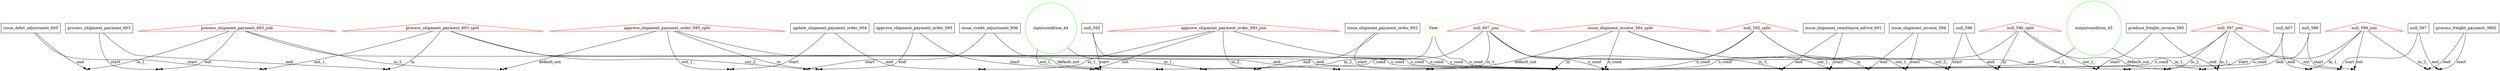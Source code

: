 digraph {
//PAYMENT 
	null_592[shape=box];
	null_592->_inputcondition_44_null_592[label=start];
	null_592->_null_592_null_592_split[label=end];
	approve_shipment_payment_order_593_join[shape=triangle, color=red];
	approve_shipment_payment_order_593_join->_update_shipment_payment_order_604_approve_shipment_payment_order_593_join[label=in_1_];
	approve_shipment_payment_order_593_join->_issue_shipment_payment_order_602_approve_shipment_payment_order_593_join[label=in_2_];
	approve_shipment_payment_order_593_join->_approve_shipment_payment_order_593_approve_shipment_payment_order_593_join[label=out];
	approve_shipment_payment_order_593_join->_null_592_split_Ynet_null_596_split_null_597_join_null_599_join_outputcondition_45_issue_shipment_invoice_594_split_null_607_join_approve_shipment_payment_order_593_join_approve_shipment_payment_order_593_split_process_shipment_payment_603_join_process_shipment_payment_603_split[label=o_cond];
	null_607_join[shape=triangle, color=red];
	null_607_join->_issue_credit_adjustment_606_null_607_join[label=in_1_];
	null_607_join->_process_shipment_payment_603_split_null_607_join[label=in_2_];
	null_607_join->_issue_shipment_remittance_advice_601_null_607_join[label=in_3_];
	null_607_join->_null_607_null_607_join[label=out];
	null_607_join->_null_592_split_Ynet_null_596_split_null_597_join_null_599_join_outputcondition_45_issue_shipment_invoice_594_split_null_607_join_approve_shipment_payment_order_593_join_approve_shipment_payment_order_593_split_process_shipment_payment_603_join_process_shipment_payment_603_split[label=o_cond];
	produce_freight_invoice_595[shape=box];
	produce_freight_invoice_595->_null_596_split_produce_freight_invoice_595[label=start];
	produce_freight_invoice_595->_produce_freight_invoice_595_null_597_join[label=end];
	null_599[shape=box];
	null_599->_null_599_null_599_join[label=start];
	null_599->_null_599_outputcondition_45[label=end];
	null_597[shape=box];
	null_597->_null_597_null_597_join[label=start];
	null_597->_null_597_process_freight_payment_3882[label=end];
	null_596[shape=box];
	null_596->_null_592_split_null_596[label=start];
	null_596->_null_596_null_596_split[label=end];
	issue_shipment_remittance_advice_601[shape=box];
	issue_shipment_remittance_advice_601->_issue_shipment_invoice_594_split_issue_shipment_remittance_advice_601[label=start];
	issue_shipment_remittance_advice_601->_issue_shipment_remittance_advice_601_null_607_join[label=end];
	Ynet[shape=circle, color=yellow];
	Ynet->_inputcondition_44_Ynet[label=i_cond];
	Ynet->_null_592_split_Ynet_null_596_split_null_597_join_null_599_join_outputcondition_45_issue_shipment_invoice_594_split_null_607_join_approve_shipment_payment_order_593_join_approve_shipment_payment_order_593_split_process_shipment_payment_603_join_process_shipment_payment_603_split[label=o_cond];
	process_shipment_payment_603_split[shape=triangle, color=red];
	process_shipment_payment_603_split->_process_shipment_payment_603_process_shipment_payment_603_split[label=in];
	process_shipment_payment_603_split->_process_shipment_payment_603_split_null_607_join[label=default_out];
	process_shipment_payment_603_split->_process_shipment_payment_603_split_issue_debit_adjustment_605[label=out_1_];
	process_shipment_payment_603_split->_process_shipment_payment_603_split_issue_credit_adjustment_606[label=out_2_];
	process_shipment_payment_603_split->_null_592_split_Ynet_null_596_split_null_597_join_null_599_join_outputcondition_45_issue_shipment_invoice_594_split_null_607_join_approve_shipment_payment_order_593_join_approve_shipment_payment_order_593_split_process_shipment_payment_603_join_process_shipment_payment_603_split[label=o_cond];
	update_shipment_payment_order_604[shape=box];
	update_shipment_payment_order_604->_approve_shipment_payment_order_593_split_update_shipment_payment_order_604[label=start];
	update_shipment_payment_order_604->_update_shipment_payment_order_604_approve_shipment_payment_order_593_join[label=end];
	process_shipment_payment_603_join[shape=triangle, color=red];
	process_shipment_payment_603_join->_issue_debit_adjustment_605_process_shipment_payment_603_join[label=in_1_];
	process_shipment_payment_603_join->_approve_shipment_payment_order_593_split_process_shipment_payment_603_join[label=in_2_];
	process_shipment_payment_603_join->_process_shipment_payment_603_process_shipment_payment_603_join[label=out];
	process_shipment_payment_603_join->_null_592_split_Ynet_null_596_split_null_597_join_null_599_join_outputcondition_45_issue_shipment_invoice_594_split_null_607_join_approve_shipment_payment_order_593_join_approve_shipment_payment_order_593_split_process_shipment_payment_603_join_process_shipment_payment_603_split[label=o_cond];
	null_607[shape=box];
	null_607->_null_607_null_607_join[label=start];
	null_607->_null_607_null_599_join[label=end];
	issue_shipment_payment_order_602[shape=box];
	issue_shipment_payment_order_602->_issue_shipment_invoice_594_split_issue_shipment_payment_order_602[label=start];
	issue_shipment_payment_order_602->_issue_shipment_payment_order_602_approve_shipment_payment_order_593_join[label=end];
	outputcondition_45[shape=circle, color=green];
	outputcondition_45->_null_599_outputcondition_45[label=in_1_];
	outputcondition_45->_null_592_split_Ynet_null_596_split_null_597_join_null_599_join_outputcondition_45_issue_shipment_invoice_594_split_null_607_join_approve_shipment_payment_order_593_join_approve_shipment_payment_order_593_split_process_shipment_payment_603_join_process_shipment_payment_603_split[label=out_1_];
	approve_shipment_payment_order_593_split[shape=triangle, color=red];
	approve_shipment_payment_order_593_split->_approve_shipment_payment_order_593_approve_shipment_payment_order_593_split[label=in];
	approve_shipment_payment_order_593_split->_approve_shipment_payment_order_593_split_process_shipment_payment_603_join[label=default_out];
	approve_shipment_payment_order_593_split->_approve_shipment_payment_order_593_split_update_shipment_payment_order_604[label=out_1_];
	approve_shipment_payment_order_593_split->_null_592_split_Ynet_null_596_split_null_597_join_null_599_join_outputcondition_45_issue_shipment_invoice_594_split_null_607_join_approve_shipment_payment_order_593_join_approve_shipment_payment_order_593_split_process_shipment_payment_603_join_process_shipment_payment_603_split[label=o_cond];
	process_freight_payment_3882[shape=box];
	process_freight_payment_3882->_null_597_process_freight_payment_3882[label=start];
	process_freight_payment_3882->_process_freight_payment_3882_null_599_join[label=end];
	null_597_join[shape=triangle, color=red];
	null_597_join->_produce_freight_invoice_595_null_597_join[label=in_1_];
	null_597_join->_null_596_split_null_597_join[label=in_2_];
	null_597_join->_null_597_null_597_join[label=out];
	null_597_join->_null_592_split_Ynet_null_596_split_null_597_join_null_599_join_outputcondition_45_issue_shipment_invoice_594_split_null_607_join_approve_shipment_payment_order_593_join_approve_shipment_payment_order_593_split_process_shipment_payment_603_join_process_shipment_payment_603_split[label=o_cond];
	process_shipment_payment_603[shape=box];
	process_shipment_payment_603->_process_shipment_payment_603_process_shipment_payment_603_join[label=start];
	process_shipment_payment_603->_process_shipment_payment_603_process_shipment_payment_603_split[label=end];
	issue_shipment_invoice_594_split[shape=triangle, color=red];
	issue_shipment_invoice_594_split->_issue_shipment_invoice_594_issue_shipment_invoice_594_split[label=in];
	issue_shipment_invoice_594_split->_issue_shipment_invoice_594_split_issue_shipment_payment_order_602[label=default_out];
	issue_shipment_invoice_594_split->_issue_shipment_invoice_594_split_issue_shipment_remittance_advice_601[label=out_1_];
	issue_shipment_invoice_594_split->_null_592_split_Ynet_null_596_split_null_597_join_null_599_join_outputcondition_45_issue_shipment_invoice_594_split_null_607_join_approve_shipment_payment_order_593_join_approve_shipment_payment_order_593_split_process_shipment_payment_603_join_process_shipment_payment_603_split[label=o_cond];
	approve_shipment_payment_order_593[shape=box];
	approve_shipment_payment_order_593->_approve_shipment_payment_order_593_approve_shipment_payment_order_593_join[label=start];
	approve_shipment_payment_order_593->_approve_shipment_payment_order_593_approve_shipment_payment_order_593_split[label=end];
	null_592_split[shape=triangle, color=red];
	null_592_split->_null_592_null_592_split[label=in];
	null_592_split->_null_592_split_issue_shipment_invoice_594[label=out_1_];
	null_592_split->_null_592_split_null_596[label=out_2_];
	null_592_split->_null_592_split_Ynet_null_596_split_null_597_join_null_599_join_outputcondition_45_issue_shipment_invoice_594_split_null_607_join_approve_shipment_payment_order_593_join_approve_shipment_payment_order_593_split_process_shipment_payment_603_join_process_shipment_payment_603_split[label=o_cond];
	issue_debit_adjustment_605[shape=box];
	issue_debit_adjustment_605->_process_shipment_payment_603_split_issue_debit_adjustment_605[label=start];
	issue_debit_adjustment_605->_issue_debit_adjustment_605_process_shipment_payment_603_join[label=end];
	inputcondition_44[shape=circle, color=green];
	inputcondition_44->_inputcondition_44_Ynet[label=in_1_];
	inputcondition_44->_inputcondition_44_null_592[label=out_1_];
	issue_shipment_invoice_594[shape=box];
	issue_shipment_invoice_594->_null_592_split_issue_shipment_invoice_594[label=start];
	issue_shipment_invoice_594->_issue_shipment_invoice_594_issue_shipment_invoice_594_split[label=end];
	issue_credit_adjustment_606[shape=box];
	issue_credit_adjustment_606->_process_shipment_payment_603_split_issue_credit_adjustment_606[label=start];
	issue_credit_adjustment_606->_issue_credit_adjustment_606_null_607_join[label=end];
	null_599_join[shape=triangle, color=red];
	null_599_join->_null_607_null_599_join[label=in_1_];
	null_599_join->_process_freight_payment_3882_null_599_join[label=in_2_];
	null_599_join->_null_599_null_599_join[label=out];
	null_599_join->_null_592_split_Ynet_null_596_split_null_597_join_null_599_join_outputcondition_45_issue_shipment_invoice_594_split_null_607_join_approve_shipment_payment_order_593_join_approve_shipment_payment_order_593_split_process_shipment_payment_603_join_process_shipment_payment_603_split[label=o_cond];
	null_596_split[shape=triangle, color=red];
	null_596_split->_null_596_null_596_split[label=in];
	null_596_split->_null_596_split_null_597_join[label=default_out];
	null_596_split->_null_596_split_produce_freight_invoice_595[label=out_1_];
	null_596_split->_null_592_split_Ynet_null_596_split_null_597_join_null_599_join_outputcondition_45_issue_shipment_invoice_594_split_null_607_join_approve_shipment_payment_order_593_join_approve_shipment_payment_order_593_split_process_shipment_payment_603_join_process_shipment_payment_603_split[label=o_cond];
	_inputcondition_44_Ynet [shape=point];
	_null_592_null_592_split [shape=point];
	_null_592_split_Ynet_null_596_split_null_597_join_null_599_join_outputcondition_45_issue_shipment_invoice_594_split_null_607_join_approve_shipment_payment_order_593_join_approve_shipment_payment_order_593_split_process_shipment_payment_603_join_process_shipment_payment_603_split [shape=point];
	_null_596_null_596_split [shape=point];
	_null_597_null_597_join [shape=point];
	_null_599_null_599_join [shape=point];
	_issue_shipment_invoice_594_issue_shipment_invoice_594_split [shape=point];
	_null_607_null_607_join [shape=point];
	_approve_shipment_payment_order_593_approve_shipment_payment_order_593_join [shape=point];
	_approve_shipment_payment_order_593_approve_shipment_payment_order_593_split [shape=point];
	_process_shipment_payment_603_process_shipment_payment_603_join [shape=point];
	_process_shipment_payment_603_process_shipment_payment_603_split [shape=point];
	_inputcondition_44_null_592 [shape=point];
	_null_592_split_null_596 [shape=point];
	_null_592_split_issue_shipment_invoice_594 [shape=point];
	_null_596_split_null_597_join [shape=point];
	_null_596_split_produce_freight_invoice_595 [shape=point];
	_null_597_process_freight_payment_3882 [shape=point];
	_process_freight_payment_3882_null_599_join [shape=point];
	_null_599_outputcondition_45 [shape=point];
	_produce_freight_invoice_595_null_597_join [shape=point];
	_issue_shipment_invoice_594_split_issue_shipment_payment_order_602 [shape=point];
	_issue_shipment_invoice_594_split_issue_shipment_remittance_advice_601 [shape=point];
	_issue_shipment_remittance_advice_601_null_607_join [shape=point];
	_null_607_null_599_join [shape=point];
	_issue_shipment_payment_order_602_approve_shipment_payment_order_593_join [shape=point];
	_approve_shipment_payment_order_593_split_process_shipment_payment_603_join [shape=point];
	_approve_shipment_payment_order_593_split_update_shipment_payment_order_604 [shape=point];
	_update_shipment_payment_order_604_approve_shipment_payment_order_593_join [shape=point];
	_process_shipment_payment_603_split_null_607_join [shape=point];
	_process_shipment_payment_603_split_issue_credit_adjustment_606 [shape=point];
	_process_shipment_payment_603_split_issue_debit_adjustment_605 [shape=point];
	_issue_credit_adjustment_606_null_607_join [shape=point];
	_issue_debit_adjustment_605_process_shipment_payment_603_join [shape=point];
}